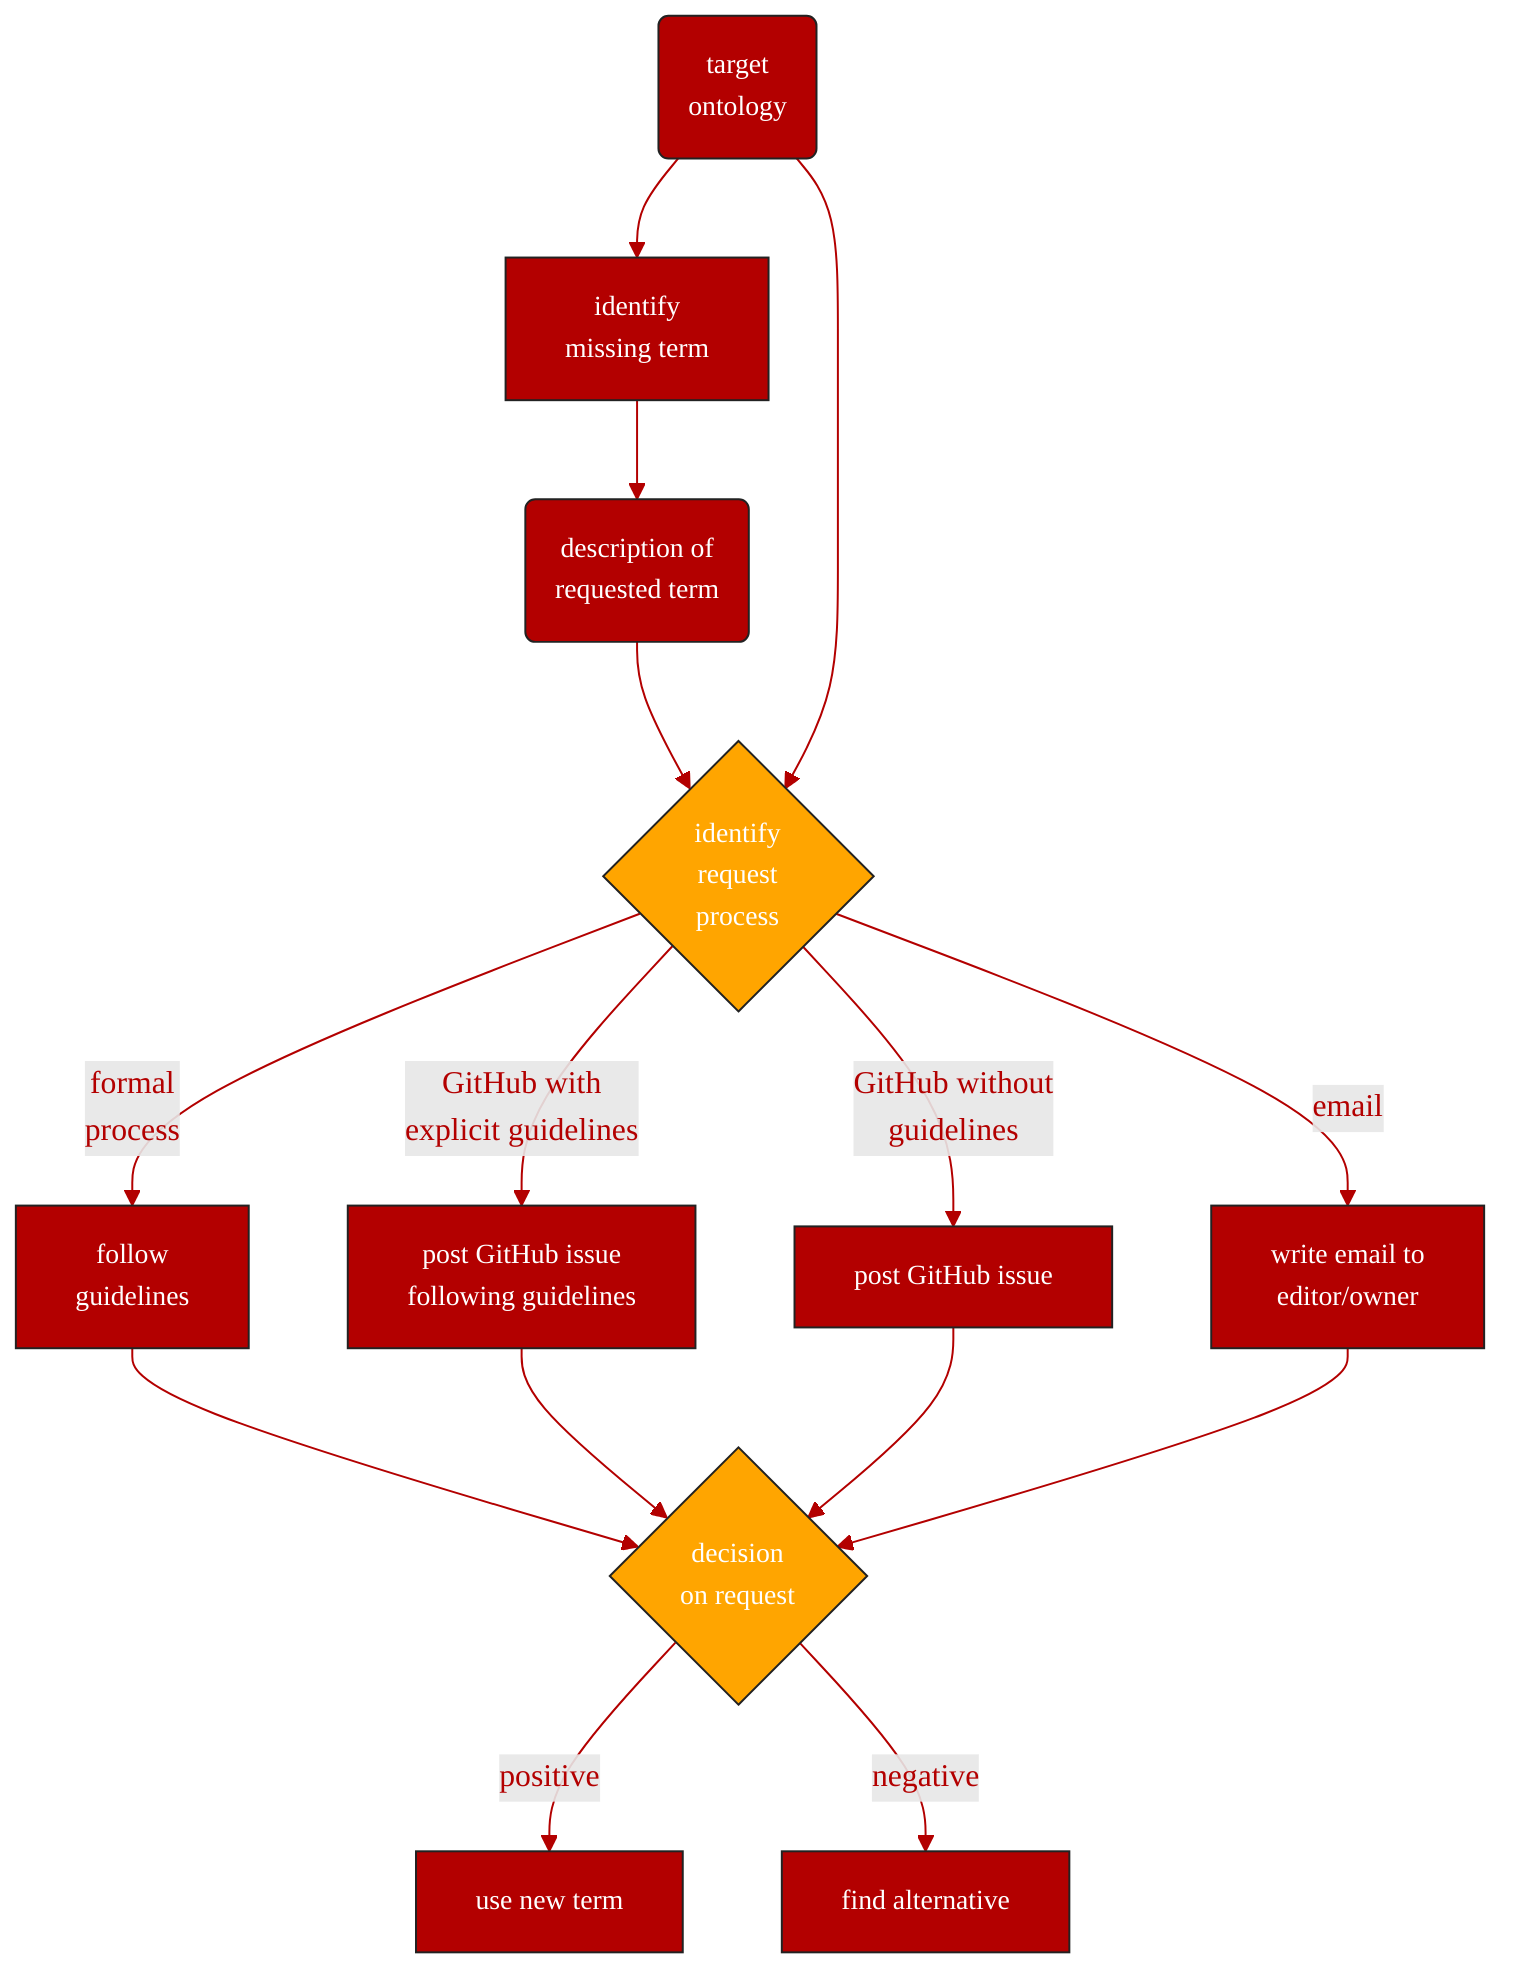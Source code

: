 graph TD;
    A(target <br> ontology):::box --> B[identify <br> missing term]:::box
    B --> C(description of <br> requested term):::box
    C --> D{identify <br> request <br> process}:::box2
    A --> D
    D -->|formal <br> process| E[follow <br> guidelines]:::box
    D -->|GitHub with <br> explicit guidelines| F[post GitHub issue <br> following guidelines]:::box
    D -->|GitHub without <br> guidelines| G[post GitHub issue]:::box
    D -->|email| H[write email to <br> editor/owner]:::box
    E --> I{decision <br> on request}:::box2
    F --> I
    G --> I
    H --> I
    I -->|positive| J[use new term]:::box
    I -->|negative| K[find alternative]:::box

linkStyle 0,1,2,3,4,5,6,7,8,9,10,11,12,13 stroke:#B30000,stroke-width:1px,color:#B30000,font-family:avenir;

classDef box font-family:avenir,font-size:14px,fill:#B30000,stroke:#222,color:#fff,stroke-width:1px
classDef box2 font-family:avenir,font-size:14px,fill:orange,stroke:#222,color:#fff,stroke-width:1px
classDef box1 font-family:avenir,font-size:14px,fill:purple,stroke:#222,color:#fff,stroke-width:1px
classDef box5 font-family:avenir,font-size:14px,fill:#FF3371,stroke:#222,color:#fff,stroke-width:1px
